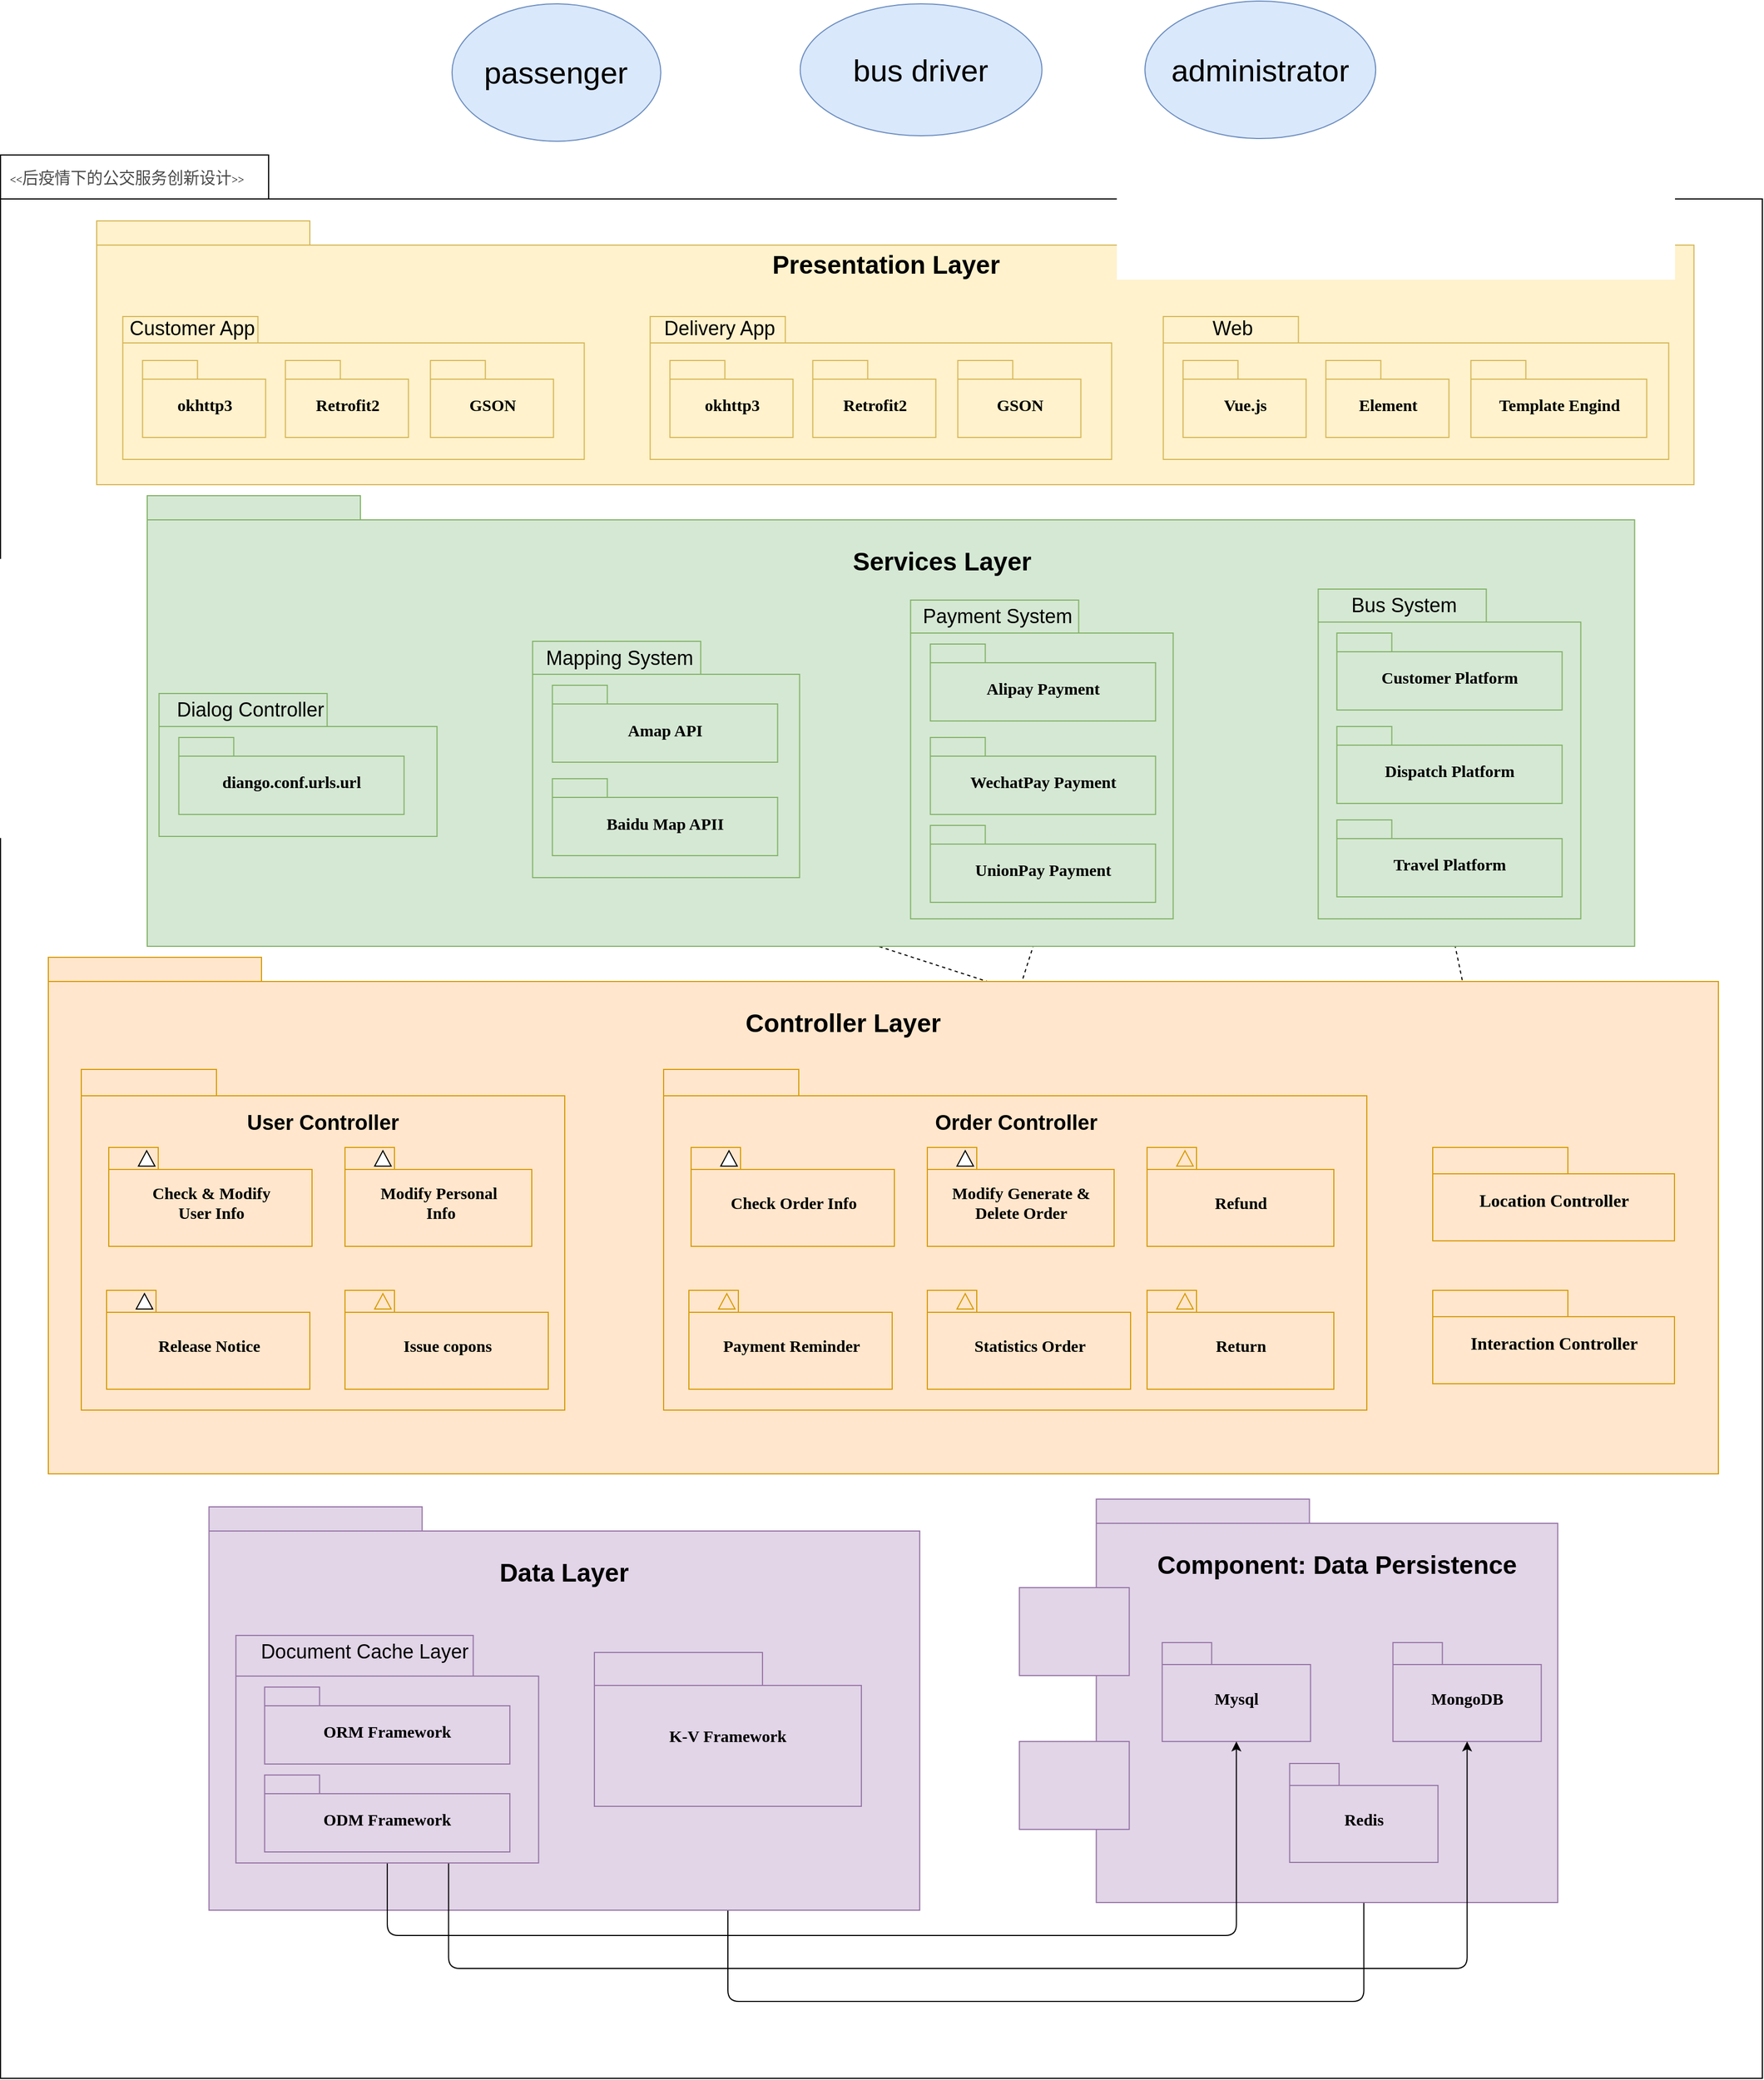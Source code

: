 <mxfile version="13.3.9" type="device"><diagram name="Page-1" id="b5b7bab2-c9e2-2cf4-8b2a-24fd1a2a6d21"><mxGraphModel dx="2365" dy="2982" grid="1" gridSize="10" guides="1" tooltips="1" connect="1" arrows="1" fold="1" page="1" pageScale="1" pageWidth="827" pageHeight="1169" background="#ffffff" math="0" shadow="0"><root><mxCell id="0"/><mxCell id="1" parent="0"/><mxCell id="vegrcV6FzXWkp1clME0I-141" value="" style="shape=folder;fontStyle=1;spacingTop=10;tabWidth=194;tabHeight=22;tabPosition=left;html=1;rounded=0;shadow=0;comic=0;labelBackgroundColor=none;strokeWidth=1;fillColor=#fff2cc;fontFamily=Verdana;fontSize=10;align=center;strokeColor=#d6b656;" vertex="1" parent="1"><mxGeometry x="414" y="160" width="1453.75" height="240" as="geometry"/></mxCell><mxCell id="6e0c8c40b5770093-72" value="" style="shape=folder;fontStyle=1;spacingTop=10;tabWidth=244;tabHeight=40;tabPosition=left;html=1;rounded=0;shadow=0;comic=0;labelBackgroundColor=none;strokeWidth=1;fillColor=none;fontFamily=Verdana;fontSize=10;align=center;" parent="1" vertex="1"><mxGeometry x="326.5" y="100" width="1603.5" height="1750" as="geometry"/></mxCell><mxCell id="6e0c8c40b5770093-73" value="&amp;lt;&amp;lt;&lt;span style=&quot;color: rgb(73 , 73 , 73) ; font-size: 11pt&quot;&gt;后疫情下的公交服务创新设计&lt;/span&gt;&amp;gt;&amp;gt;" style="text;html=1;align=left;verticalAlign=top;spacingTop=-4;fontSize=10;fontFamily=Verdana" parent="1" vertex="1"><mxGeometry x="333.34" y="110" width="233.5" height="20" as="geometry"/></mxCell><mxCell id="vegrcV6FzXWkp1clME0I-1" value="&lt;font style=&quot;font-size: 28px&quot;&gt;passenger&lt;/font&gt;" style="ellipse;whiteSpace=wrap;html=1;fillColor=#dae8fc;strokeColor=#6c8ebf;fontSize=18;" vertex="1" parent="1"><mxGeometry x="737.42" y="-37.5" width="190" height="125" as="geometry"/></mxCell><mxCell id="vegrcV6FzXWkp1clME0I-2" value="&lt;font style=&quot;font-size: 28px&quot;&gt;bus driver&lt;/font&gt;" style="ellipse;whiteSpace=wrap;html=1;fillColor=#dae8fc;strokeColor=#6c8ebf;fontSize=18;" vertex="1" parent="1"><mxGeometry x="1054.33" y="-37.5" width="220" height="120" as="geometry"/></mxCell><mxCell id="vegrcV6FzXWkp1clME0I-3" value="&lt;font style=&quot;font-size: 28px&quot;&gt;administrator&lt;/font&gt;" style="ellipse;whiteSpace=wrap;html=1;fillColor=#dae8fc;strokeColor=#6c8ebf;fontSize=18;" vertex="1" parent="1"><mxGeometry x="1368.08" y="-40" width="210" height="125" as="geometry"/></mxCell><mxCell id="vegrcV6FzXWkp1clME0I-208" value="" style="endArrow=classic;html=1;fontSize=18;exitX=0.5;exitY=1;exitDx=0;exitDy=0;exitPerimeter=0;entryX=0.5;entryY=1;entryDx=0;entryDy=0;entryPerimeter=0;edgeStyle=orthogonalEdgeStyle;" edge="1" parent="1" source="vegrcV6FzXWkp1clME0I-151" target="vegrcV6FzXWkp1clME0I-196"><mxGeometry width="50" height="50" relative="1" as="geometry"><mxPoint x="963.775" y="1673.5" as="sourcePoint"/><mxPoint x="2240.79" y="1560" as="targetPoint"/><Array as="points"><mxPoint x="989" y="1780"/><mxPoint x="1567" y="1780"/></Array></mxGeometry></mxCell><mxCell id="vegrcV6FzXWkp1clME0I-209" value="" style="endArrow=classic;html=1;fontSize=18;exitX=0.5;exitY=1;exitDx=0;exitDy=0;exitPerimeter=0;entryX=0;entryY=0;entryDx=61.5;entryDy=0;entryPerimeter=0;dashed=1;" edge="1" parent="1" source="vegrcV6FzXWkp1clME0I-55" target="vegrcV6FzXWkp1clME0I-122"><mxGeometry width="50" height="50" relative="1" as="geometry"><mxPoint x="1530" y="1120" as="sourcePoint"/><mxPoint x="2800" y="1250" as="targetPoint"/></mxGeometry></mxCell><mxCell id="vegrcV6FzXWkp1clME0I-210" value="" style="endArrow=classic;html=1;fontSize=18;exitX=0.5;exitY=1;exitDx=0;exitDy=0;exitPerimeter=0;dashed=1;" edge="1" parent="1" source="vegrcV6FzXWkp1clME0I-64"><mxGeometry width="50" height="50" relative="1" as="geometry"><mxPoint x="942.25" y="767.5" as="sourcePoint"/><mxPoint x="1690" y="1010" as="targetPoint"/></mxGeometry></mxCell><mxCell id="vegrcV6FzXWkp1clME0I-211" value="" style="endArrow=classic;html=1;fontSize=18;exitX=0.5;exitY=1;exitDx=0;exitDy=0;exitPerimeter=0;entryX=0.46;entryY=0.064;entryDx=0;entryDy=0;entryPerimeter=0;dashed=1;" edge="1" parent="1" source="vegrcV6FzXWkp1clME0I-60" target="vegrcV6FzXWkp1clME0I-101"><mxGeometry width="50" height="50" relative="1" as="geometry"><mxPoint x="942.25" y="767.5" as="sourcePoint"/><mxPoint x="1701.5" y="1013" as="targetPoint"/></mxGeometry></mxCell><mxCell id="vegrcV6FzXWkp1clME0I-144" value="" style="shape=folder;fontStyle=1;spacingTop=10;tabWidth=194;tabHeight=22;tabPosition=left;html=1;rounded=0;shadow=0;comic=0;labelBackgroundColor=none;strokeWidth=1;fillColor=#e1d5e7;fontFamily=Verdana;fontSize=10;align=center;strokeColor=#9673a6;" vertex="1" parent="1"><mxGeometry x="516.22" y="1330" width="646.87" height="367" as="geometry"/></mxCell><mxCell id="vegrcV6FzXWkp1clME0I-145" value="&lt;b&gt;&lt;font style=&quot;font-size: 23px&quot;&gt;Data Layer&lt;/font&gt;&lt;/b&gt;" style="text;html=1;strokeColor=none;fillColor=none;align=center;verticalAlign=middle;whiteSpace=wrap;rounded=0;fontSize=18;" vertex="1" parent="1"><mxGeometry x="728.15" y="1380" width="223" height="20" as="geometry"/></mxCell><mxCell id="vegrcV6FzXWkp1clME0I-150" value="" style="group;" vertex="1" connectable="0" parent="1"><mxGeometry x="855.97" y="1462.5" width="254" height="215" as="geometry"/></mxCell><mxCell id="vegrcV6FzXWkp1clME0I-183" value="" style="shape=folder;fontStyle=1;spacingTop=10;tabWidth=194;tabHeight=22;tabPosition=left;html=1;rounded=0;shadow=0;comic=0;labelBackgroundColor=none;strokeWidth=1;fillColor=#e1d5e7;fontFamily=Verdana;fontSize=10;align=center;strokeColor=#9673a6;" vertex="1" parent="1"><mxGeometry x="1323.78" y="1323" width="420" height="367" as="geometry"/></mxCell><mxCell id="vegrcV6FzXWkp1clME0I-184" value="&lt;b&gt;&lt;font style=&quot;font-size: 23px&quot;&gt;Component: Data Persistence&lt;/font&gt;&lt;/b&gt;" style="text;html=1;strokeColor=none;fillColor=none;align=center;verticalAlign=middle;whiteSpace=wrap;rounded=0;fontSize=18;" vertex="1" parent="1"><mxGeometry x="1343.78" y="1373" width="398.07" height="20" as="geometry"/></mxCell><mxCell id="vegrcV6FzXWkp1clME0I-193" value="&lt;span style=&quot;font-size: 15px&quot;&gt;Mysql&lt;/span&gt;" style="shape=folder;fontStyle=1;spacingTop=10;tabWidth=45;tabHeight=20;tabPosition=left;html=1;rounded=0;shadow=0;comic=0;labelBackgroundColor=none;strokeWidth=1;fontFamily=Verdana;fontSize=10;align=center;fillColor=#e1d5e7;strokeColor=#9673a6;" vertex="1" parent="1"><mxGeometry x="1383.78" y="1453.5" width="135" height="90" as="geometry"/></mxCell><mxCell id="vegrcV6FzXWkp1clME0I-195" value="&lt;span style=&quot;font-size: 15px&quot;&gt;MongoDB&lt;/span&gt;" style="shape=folder;fontStyle=1;spacingTop=10;tabWidth=45;tabHeight=20;tabPosition=left;html=1;rounded=0;shadow=0;comic=0;labelBackgroundColor=none;strokeWidth=1;fontFamily=Verdana;fontSize=10;align=center;fillColor=#e1d5e7;strokeColor=#9673a6;" vertex="1" parent="1"><mxGeometry x="1593.78" y="1453.5" width="135" height="90" as="geometry"/></mxCell><mxCell id="vegrcV6FzXWkp1clME0I-196" value="&lt;span style=&quot;font-size: 15px&quot;&gt;Redis&lt;/span&gt;" style="shape=folder;fontStyle=1;spacingTop=10;tabWidth=45;tabHeight=20;tabPosition=left;html=1;rounded=0;shadow=0;comic=0;labelBackgroundColor=none;strokeWidth=1;fontFamily=Verdana;fontSize=10;align=center;fillColor=#e1d5e7;strokeColor=#9673a6;" vertex="1" parent="1"><mxGeometry x="1499.78" y="1563.5" width="135" height="90" as="geometry"/></mxCell><mxCell id="vegrcV6FzXWkp1clME0I-197" value="" style="rounded=0;whiteSpace=wrap;html=1;fontSize=18;fillColor=#e1d5e7;strokeColor=#9673a6;" vertex="1" parent="1"><mxGeometry x="1253.78" y="1403.5" width="100" height="80" as="geometry"/></mxCell><mxCell id="vegrcV6FzXWkp1clME0I-198" value="" style="rounded=0;whiteSpace=wrap;html=1;fontSize=18;fillColor=#e1d5e7;strokeColor=#9673a6;" vertex="1" parent="1"><mxGeometry x="1253.78" y="1543.5" width="100" height="80" as="geometry"/></mxCell><mxCell id="vegrcV6FzXWkp1clME0I-139" value="" style="shape=folder;fontStyle=1;spacingTop=10;tabWidth=194;tabHeight=22;tabPosition=left;html=1;rounded=0;shadow=0;comic=0;labelBackgroundColor=none;strokeWidth=1;fillColor=#ffe6cc;fontFamily=Verdana;fontSize=10;align=center;strokeColor=#d79b00;" vertex="1" parent="1"><mxGeometry x="370" y="830" width="1520" height="470" as="geometry"/></mxCell><mxCell id="vegrcV6FzXWkp1clME0I-142" value="&lt;b&gt;&lt;font style=&quot;font-size: 23px&quot;&gt;Controller Layer&lt;/font&gt;&lt;/b&gt;" style="text;html=1;strokeColor=none;fillColor=none;align=center;verticalAlign=middle;whiteSpace=wrap;rounded=0;fontSize=18;" vertex="1" parent="1"><mxGeometry x="981.63" y="880" width="223" height="20" as="geometry"/></mxCell><mxCell id="vegrcV6FzXWkp1clME0I-10" value="" style="group" vertex="1" connectable="0" parent="1"><mxGeometry x="437.75" y="220" width="1440" height="222" as="geometry"/></mxCell><mxCell id="vegrcV6FzXWkp1clME0I-41" value="" style="group" vertex="1" connectable="0" parent="vegrcV6FzXWkp1clME0I-10"><mxGeometry x="-50" y="-48" width="1490" height="270" as="geometry"/></mxCell><mxCell id="vegrcV6FzXWkp1clME0I-17" value="" style="group" vertex="1" connectable="0" parent="vegrcV6FzXWkp1clME0I-41"><mxGeometry x="530" y="75" width="420" height="130" as="geometry"/></mxCell><mxCell id="vegrcV6FzXWkp1clME0I-77" value="" style="group" vertex="1" connectable="0" parent="vegrcV6FzXWkp1clME0I-17"><mxGeometry x="-7" width="427" height="130" as="geometry"/></mxCell><mxCell id="vegrcV6FzXWkp1clME0I-18" value="" style="shape=folder;fontStyle=1;spacingTop=10;tabWidth=123;tabHeight=24;tabPosition=left;html=1;rounded=0;shadow=0;comic=0;labelBackgroundColor=none;strokeWidth=1;fontFamily=Verdana;fontSize=10;align=center;fillColor=#fff2cc;strokeColor=#d6b656;" vertex="1" parent="vegrcV6FzXWkp1clME0I-77"><mxGeometry x="7" width="420" height="130" as="geometry"/></mxCell><mxCell id="vegrcV6FzXWkp1clME0I-19" value="&lt;font style=&quot;font-size: 15px&quot;&gt;okhttp3&lt;/font&gt;" style="shape=folder;fontStyle=1;spacingTop=10;tabWidth=50;tabHeight=17;tabPosition=left;html=1;rounded=0;shadow=0;comic=0;labelBackgroundColor=none;strokeWidth=1;fontFamily=Verdana;fontSize=10;align=center;fillColor=#fff2cc;strokeColor=#d6b656;" vertex="1" parent="vegrcV6FzXWkp1clME0I-77"><mxGeometry x="25" y="40" width="112" height="70" as="geometry"/></mxCell><mxCell id="vegrcV6FzXWkp1clME0I-20" value="&lt;font style=&quot;font-size: 15px&quot;&gt;Retrofit2&lt;/font&gt;" style="shape=folder;fontStyle=1;spacingTop=10;tabWidth=50;tabHeight=17;tabPosition=left;html=1;rounded=0;shadow=0;comic=0;labelBackgroundColor=none;strokeWidth=1;fontFamily=Verdana;fontSize=10;align=center;fillColor=#fff2cc;strokeColor=#d6b656;" vertex="1" parent="vegrcV6FzXWkp1clME0I-77"><mxGeometry x="155" y="40" width="112" height="70" as="geometry"/></mxCell><mxCell id="vegrcV6FzXWkp1clME0I-21" value="&lt;font style=&quot;font-size: 15px&quot;&gt;GSON&lt;/font&gt;" style="shape=folder;fontStyle=1;spacingTop=10;tabWidth=50;tabHeight=17;tabPosition=left;html=1;rounded=0;shadow=0;comic=0;labelBackgroundColor=none;strokeWidth=1;fontFamily=Verdana;fontSize=10;align=center;fillColor=#fff2cc;strokeColor=#d6b656;" vertex="1" parent="vegrcV6FzXWkp1clME0I-77"><mxGeometry x="287" y="40" width="112" height="70" as="geometry"/></mxCell><mxCell id="vegrcV6FzXWkp1clME0I-22" value="Delivery App" style="text;html=1;strokeColor=none;fillColor=none;align=center;verticalAlign=middle;whiteSpace=wrap;rounded=0;fontSize=18;" vertex="1" parent="vegrcV6FzXWkp1clME0I-77"><mxGeometry y="1" width="140" height="20" as="geometry"/></mxCell><mxCell id="vegrcV6FzXWkp1clME0I-43" value="&lt;b&gt;&lt;font style=&quot;font-size: 23px&quot;&gt;Presentation Layer&lt;/font&gt;&lt;/b&gt;" style="text;html=1;strokeColor=none;fillColor=none;align=center;verticalAlign=middle;whiteSpace=wrap;rounded=0;fontSize=18;" vertex="1" parent="vegrcV6FzXWkp1clME0I-41"><mxGeometry x="633.5" y="18" width="223" height="20" as="geometry"/></mxCell><mxCell id="vegrcV6FzXWkp1clME0I-76" value="" style="group" vertex="1" connectable="0" parent="vegrcV6FzXWkp1clME0I-41"><mxGeometry x="43" y="75" width="427" height="130" as="geometry"/></mxCell><mxCell id="vegrcV6FzXWkp1clME0I-11" value="" style="shape=folder;fontStyle=1;spacingTop=10;tabWidth=123;tabHeight=24;tabPosition=left;html=1;rounded=0;shadow=0;comic=0;labelBackgroundColor=none;strokeWidth=1;fontFamily=Verdana;fontSize=10;align=center;fillColor=#fff2cc;strokeColor=#d6b656;" vertex="1" parent="vegrcV6FzXWkp1clME0I-76"><mxGeometry x="7" width="420" height="130" as="geometry"/></mxCell><mxCell id="vegrcV6FzXWkp1clME0I-13" value="&lt;font style=&quot;font-size: 15px&quot;&gt;okhttp3&lt;/font&gt;" style="shape=folder;fontStyle=1;spacingTop=10;tabWidth=50;tabHeight=17;tabPosition=left;html=1;rounded=0;shadow=0;comic=0;labelBackgroundColor=none;strokeWidth=1;fontFamily=Verdana;fontSize=10;align=center;fillColor=#fff2cc;strokeColor=#d6b656;" vertex="1" parent="vegrcV6FzXWkp1clME0I-76"><mxGeometry x="25" y="40" width="112" height="70" as="geometry"/></mxCell><mxCell id="vegrcV6FzXWkp1clME0I-14" value="&lt;font style=&quot;font-size: 15px&quot;&gt;Retrofit2&lt;/font&gt;" style="shape=folder;fontStyle=1;spacingTop=10;tabWidth=50;tabHeight=17;tabPosition=left;html=1;rounded=0;shadow=0;comic=0;labelBackgroundColor=none;strokeWidth=1;fontFamily=Verdana;fontSize=10;align=center;fillColor=#fff2cc;strokeColor=#d6b656;" vertex="1" parent="vegrcV6FzXWkp1clME0I-76"><mxGeometry x="155" y="40" width="112" height="70" as="geometry"/></mxCell><mxCell id="vegrcV6FzXWkp1clME0I-15" value="&lt;font style=&quot;font-size: 15px&quot;&gt;GSON&lt;/font&gt;" style="shape=folder;fontStyle=1;spacingTop=10;tabWidth=50;tabHeight=17;tabPosition=left;html=1;rounded=0;shadow=0;comic=0;labelBackgroundColor=none;strokeWidth=1;fontFamily=Verdana;fontSize=10;align=center;fillColor=#fff2cc;strokeColor=#d6b656;" vertex="1" parent="vegrcV6FzXWkp1clME0I-76"><mxGeometry x="287" y="40" width="112" height="70" as="geometry"/></mxCell><mxCell id="vegrcV6FzXWkp1clME0I-16" value="Customer App" style="text;html=1;strokeColor=none;fillColor=none;align=center;verticalAlign=middle;whiteSpace=wrap;rounded=0;fontSize=18;" vertex="1" parent="vegrcV6FzXWkp1clME0I-76"><mxGeometry y="1" width="140" height="20" as="geometry"/></mxCell><mxCell id="vegrcV6FzXWkp1clME0I-78" value="" style="group" vertex="1" connectable="0" parent="vegrcV6FzXWkp1clME0I-41"><mxGeometry x="990" y="75" width="467" height="130" as="geometry"/></mxCell><mxCell id="vegrcV6FzXWkp1clME0I-31" value="" style="shape=folder;fontStyle=1;spacingTop=10;tabWidth=123;tabHeight=24;tabPosition=left;html=1;rounded=0;shadow=0;comic=0;labelBackgroundColor=none;strokeWidth=1;fontFamily=Verdana;fontSize=10;align=center;fillColor=#fff2cc;strokeColor=#d6b656;" vertex="1" parent="vegrcV6FzXWkp1clME0I-78"><mxGeometry x="7" width="460" height="130" as="geometry"/></mxCell><mxCell id="vegrcV6FzXWkp1clME0I-32" value="&lt;font style=&quot;font-size: 15px&quot;&gt;Vue.js&lt;/font&gt;" style="shape=folder;fontStyle=1;spacingTop=10;tabWidth=50;tabHeight=17;tabPosition=left;html=1;rounded=0;shadow=0;comic=0;labelBackgroundColor=none;strokeWidth=1;fontFamily=Verdana;fontSize=10;align=center;fillColor=#fff2cc;strokeColor=#d6b656;" vertex="1" parent="vegrcV6FzXWkp1clME0I-78"><mxGeometry x="25" y="40" width="112" height="70" as="geometry"/></mxCell><mxCell id="vegrcV6FzXWkp1clME0I-33" value="&lt;font style=&quot;font-size: 15px&quot;&gt;Element&lt;/font&gt;" style="shape=folder;fontStyle=1;spacingTop=10;tabWidth=50;tabHeight=17;tabPosition=left;html=1;rounded=0;shadow=0;comic=0;labelBackgroundColor=none;strokeWidth=1;fontFamily=Verdana;fontSize=10;align=center;fillColor=#fff2cc;strokeColor=#d6b656;" vertex="1" parent="vegrcV6FzXWkp1clME0I-78"><mxGeometry x="155" y="40" width="112" height="70" as="geometry"/></mxCell><mxCell id="vegrcV6FzXWkp1clME0I-34" value="&lt;font style=&quot;font-size: 15px&quot;&gt;Template Engind&lt;/font&gt;" style="shape=folder;fontStyle=1;spacingTop=10;tabWidth=50;tabHeight=17;tabPosition=left;html=1;rounded=0;shadow=0;comic=0;labelBackgroundColor=none;strokeWidth=1;fontFamily=Verdana;fontSize=10;align=center;fillColor=#fff2cc;strokeColor=#d6b656;" vertex="1" parent="vegrcV6FzXWkp1clME0I-78"><mxGeometry x="287" y="40" width="160" height="70" as="geometry"/></mxCell><mxCell id="vegrcV6FzXWkp1clME0I-35" value="Web" style="text;html=1;strokeColor=none;fillColor=none;align=center;verticalAlign=middle;whiteSpace=wrap;rounded=0;fontSize=18;" vertex="1" parent="vegrcV6FzXWkp1clME0I-78"><mxGeometry y="1" width="140" height="20" as="geometry"/></mxCell><mxCell id="vegrcV6FzXWkp1clME0I-140" value="" style="shape=folder;fontStyle=1;spacingTop=10;tabWidth=194;tabHeight=22;tabPosition=left;html=1;rounded=0;shadow=0;comic=0;labelBackgroundColor=none;strokeWidth=1;fillColor=#d5e8d4;fontFamily=Verdana;fontSize=10;align=center;strokeColor=#82b366;" vertex="1" parent="1"><mxGeometry x="460" y="410" width="1353.75" height="410" as="geometry"/></mxCell><mxCell id="vegrcV6FzXWkp1clME0I-71" value="&lt;b&gt;&lt;font style=&quot;font-size: 23px&quot;&gt;Services Layer&lt;/font&gt;&lt;/b&gt;" style="text;html=1;strokeColor=none;fillColor=none;align=center;verticalAlign=middle;whiteSpace=wrap;rounded=0;fontSize=18;" vertex="1" parent="1"><mxGeometry x="1072.25" y="460" width="223" height="20" as="geometry"/></mxCell><mxCell id="vegrcV6FzXWkp1clME0I-72" value="" style="group" vertex="1" connectable="0" parent="1"><mxGeometry x="463.75" y="590" width="260" height="130" as="geometry"/></mxCell><mxCell id="vegrcV6FzXWkp1clME0I-50" value="" style="shape=folder;fontStyle=1;spacingTop=10;tabWidth=153;tabHeight=30;tabPosition=left;html=1;rounded=0;shadow=0;comic=0;labelBackgroundColor=none;strokeWidth=1;fontFamily=Verdana;fontSize=10;align=center;fillColor=#d5e8d4;strokeColor=#82b366;" vertex="1" parent="vegrcV6FzXWkp1clME0I-72"><mxGeometry x="7" width="253" height="130" as="geometry"/></mxCell><mxCell id="vegrcV6FzXWkp1clME0I-51" value="&lt;font style=&quot;font-size: 15px&quot;&gt;diango.conf.urls.url&lt;/font&gt;" style="shape=folder;fontStyle=1;spacingTop=10;tabWidth=50;tabHeight=17;tabPosition=left;html=1;rounded=0;shadow=0;comic=0;labelBackgroundColor=none;strokeWidth=1;fontFamily=Verdana;fontSize=10;align=center;fillColor=#d5e8d4;strokeColor=#82b366;" vertex="1" parent="vegrcV6FzXWkp1clME0I-72"><mxGeometry x="25" y="40" width="205" height="70" as="geometry"/></mxCell><mxCell id="vegrcV6FzXWkp1clME0I-54" value="Dialog Controller" style="text;html=1;strokeColor=none;fillColor=none;align=center;verticalAlign=middle;whiteSpace=wrap;rounded=0;fontSize=18;" vertex="1" parent="vegrcV6FzXWkp1clME0I-72"><mxGeometry y="5" width="180" height="20" as="geometry"/></mxCell><mxCell id="vegrcV6FzXWkp1clME0I-73" value="" style="group" vertex="1" connectable="0" parent="1"><mxGeometry x="799.75" y="542.5" width="254" height="215" as="geometry"/></mxCell><mxCell id="vegrcV6FzXWkp1clME0I-55" value="" style="shape=folder;fontStyle=1;spacingTop=10;tabWidth=153;tabHeight=30;tabPosition=left;html=1;rounded=0;shadow=0;comic=0;labelBackgroundColor=none;strokeWidth=1;fontFamily=Verdana;fontSize=10;align=center;fillColor=#d5e8d4;strokeColor=#82b366;" vertex="1" parent="vegrcV6FzXWkp1clME0I-73"><mxGeometry x="11" width="243" height="215" as="geometry"/></mxCell><mxCell id="vegrcV6FzXWkp1clME0I-56" value="&lt;font style=&quot;font-size: 15px&quot;&gt;Amap API&lt;/font&gt;" style="shape=folder;fontStyle=1;spacingTop=10;tabWidth=50;tabHeight=17;tabPosition=left;html=1;rounded=0;shadow=0;comic=0;labelBackgroundColor=none;strokeWidth=1;fontFamily=Verdana;fontSize=10;align=center;fillColor=#d5e8d4;strokeColor=#82b366;" vertex="1" parent="vegrcV6FzXWkp1clME0I-73"><mxGeometry x="29" y="40" width="205" height="70" as="geometry"/></mxCell><mxCell id="vegrcV6FzXWkp1clME0I-57" value="Mapping System" style="text;html=1;strokeColor=none;fillColor=none;align=center;verticalAlign=middle;whiteSpace=wrap;rounded=0;fontSize=18;" vertex="1" parent="vegrcV6FzXWkp1clME0I-73"><mxGeometry y="5" width="180" height="20" as="geometry"/></mxCell><mxCell id="vegrcV6FzXWkp1clME0I-58" value="&lt;font style=&quot;font-size: 15px&quot;&gt;Baidu Map APII&lt;/font&gt;" style="shape=folder;fontStyle=1;spacingTop=10;tabWidth=50;tabHeight=17;tabPosition=left;html=1;rounded=0;shadow=0;comic=0;labelBackgroundColor=none;strokeWidth=1;fontFamily=Verdana;fontSize=10;align=center;fillColor=#d5e8d4;strokeColor=#82b366;" vertex="1" parent="vegrcV6FzXWkp1clME0I-73"><mxGeometry x="29" y="125" width="205" height="70" as="geometry"/></mxCell><mxCell id="vegrcV6FzXWkp1clME0I-74" value="" style="group" vertex="1" connectable="0" parent="1"><mxGeometry x="1143.75" y="505" width="250" height="290" as="geometry"/></mxCell><mxCell id="vegrcV6FzXWkp1clME0I-60" value="" style="shape=folder;fontStyle=1;spacingTop=10;tabWidth=153;tabHeight=30;tabPosition=left;html=1;rounded=0;shadow=0;comic=0;labelBackgroundColor=none;strokeWidth=1;fontFamily=Verdana;fontSize=10;align=center;fillColor=#d5e8d4;strokeColor=#82b366;" vertex="1" parent="vegrcV6FzXWkp1clME0I-74"><mxGeometry x="11" width="239" height="290" as="geometry"/></mxCell><mxCell id="vegrcV6FzXWkp1clME0I-61" value="&lt;font style=&quot;font-size: 15px&quot;&gt;Alipay Payment&lt;/font&gt;" style="shape=folder;fontStyle=1;spacingTop=10;tabWidth=50;tabHeight=17;tabPosition=left;html=1;rounded=0;shadow=0;comic=0;labelBackgroundColor=none;strokeWidth=1;fontFamily=Verdana;fontSize=10;align=center;fillColor=#d5e8d4;strokeColor=#82b366;" vertex="1" parent="vegrcV6FzXWkp1clME0I-74"><mxGeometry x="29" y="40" width="205" height="70" as="geometry"/></mxCell><mxCell id="vegrcV6FzXWkp1clME0I-62" value="Payment System" style="text;html=1;strokeColor=none;fillColor=none;align=center;verticalAlign=middle;whiteSpace=wrap;rounded=0;fontSize=18;" vertex="1" parent="vegrcV6FzXWkp1clME0I-74"><mxGeometry y="5" width="180" height="20" as="geometry"/></mxCell><mxCell id="vegrcV6FzXWkp1clME0I-63" value="&lt;font style=&quot;font-size: 15px&quot;&gt;WechatPay Payment&lt;/font&gt;" style="shape=folder;fontStyle=1;spacingTop=10;tabWidth=50;tabHeight=17;tabPosition=left;html=1;rounded=0;shadow=0;comic=0;labelBackgroundColor=none;strokeWidth=1;fontFamily=Verdana;fontSize=10;align=center;fillColor=#d5e8d4;strokeColor=#82b366;" vertex="1" parent="vegrcV6FzXWkp1clME0I-74"><mxGeometry x="29" y="125" width="205" height="70" as="geometry"/></mxCell><mxCell id="vegrcV6FzXWkp1clME0I-68" value="&lt;font style=&quot;font-size: 15px&quot;&gt;UnionPay Payment&lt;/font&gt;" style="shape=folder;fontStyle=1;spacingTop=10;tabWidth=50;tabHeight=17;tabPosition=left;html=1;rounded=0;shadow=0;comic=0;labelBackgroundColor=none;strokeWidth=1;fontFamily=Verdana;fontSize=10;align=center;fillColor=#d5e8d4;strokeColor=#82b366;" vertex="1" parent="vegrcV6FzXWkp1clME0I-74"><mxGeometry x="29" y="205" width="205" height="70" as="geometry"/></mxCell><mxCell id="vegrcV6FzXWkp1clME0I-206" value="" style="endArrow=classic;html=1;fontSize=18;exitX=0.75;exitY=1;exitDx=0;exitDy=0;exitPerimeter=0;entryX=0.5;entryY=1;entryDx=0;entryDy=0;entryPerimeter=0;edgeStyle=orthogonalEdgeStyle;" edge="1" parent="1" source="vegrcV6FzXWkp1clME0I-169" target="vegrcV6FzXWkp1clME0I-195"><mxGeometry width="50" height="50" relative="1" as="geometry"><mxPoint x="763.888" y="1633.5" as="sourcePoint"/><mxPoint x="1886.71" y="1600" as="targetPoint"/><Array as="points"><mxPoint x="734" y="1750"/><mxPoint x="1661" y="1750"/></Array></mxGeometry></mxCell><mxCell id="vegrcV6FzXWkp1clME0I-205" value="" style="endArrow=classic;html=1;fontSize=18;exitX=0.5;exitY=1;exitDx=0;exitDy=0;exitPerimeter=0;entryX=0.5;entryY=1;entryDx=0;entryDy=0;entryPerimeter=0;edgeStyle=orthogonalEdgeStyle;" edge="1" parent="1" source="vegrcV6FzXWkp1clME0I-148" target="vegrcV6FzXWkp1clME0I-193"><mxGeometry width="50" height="50" relative="1" as="geometry"><mxPoint x="723.78" y="1770" as="sourcePoint"/><mxPoint x="773.78" y="1720" as="targetPoint"/><Array as="points"><mxPoint x="679" y="1720"/><mxPoint x="1451" y="1720"/></Array></mxGeometry></mxCell><mxCell id="vegrcV6FzXWkp1clME0I-151" value="&lt;span style=&quot;font-size: 15px&quot;&gt;K-V Framework&lt;/span&gt;" style="shape=folder;fontStyle=1;spacingTop=10;tabWidth=153;tabHeight=30;tabPosition=left;html=1;rounded=0;shadow=0;comic=0;labelBackgroundColor=none;strokeWidth=1;fontFamily=Verdana;fontSize=10;align=center;fillColor=#e1d5e7;strokeColor=#9673a6;" vertex="1" parent="1"><mxGeometry x="866.97" y="1462.5" width="243" height="140" as="geometry"/></mxCell><mxCell id="vegrcV6FzXWkp1clME0I-147" value="" style="shape=folder;fontStyle=1;spacingTop=10;tabWidth=216;tabHeight=37;tabPosition=left;html=1;rounded=0;shadow=0;comic=0;labelBackgroundColor=none;strokeWidth=1;fontFamily=Verdana;fontSize=10;align=center;fillColor=#e1d5e7;strokeColor=#9673a6;" vertex="1" parent="1"><mxGeometry x="540.71" y="1447" width="275.5" height="207" as="geometry"/></mxCell><mxCell id="vegrcV6FzXWkp1clME0I-148" value="&lt;font style=&quot;font-size: 15px&quot;&gt;ORM Framework&lt;/font&gt;" style="shape=folder;fontStyle=1;spacingTop=10;tabWidth=50;tabHeight=17;tabPosition=left;html=1;rounded=0;shadow=0;comic=0;labelBackgroundColor=none;strokeWidth=1;fontFamily=Verdana;fontSize=10;align=center;fillColor=#e1d5e7;strokeColor=#9673a6;" vertex="1" parent="1"><mxGeometry x="566.843" y="1494" width="223.229" height="70" as="geometry"/></mxCell><mxCell id="vegrcV6FzXWkp1clME0I-149" value="Document Cache Layer" style="text;html=1;align=center;verticalAlign=middle;whiteSpace=wrap;rounded=0;fontSize=18;" vertex="1" parent="1"><mxGeometry x="533.09" y="1452" width="250.452" height="20" as="geometry"/></mxCell><mxCell id="vegrcV6FzXWkp1clME0I-169" value="&lt;font style=&quot;font-size: 15px&quot;&gt;ODM Framework&lt;/font&gt;" style="shape=folder;fontStyle=1;spacingTop=10;tabWidth=50;tabHeight=17;tabPosition=left;html=1;rounded=0;shadow=0;comic=0;labelBackgroundColor=none;strokeWidth=1;fontFamily=Verdana;fontSize=10;align=center;fillColor=#e1d5e7;strokeColor=#9673a6;" vertex="1" parent="1"><mxGeometry x="566.843" y="1574" width="223.229" height="70" as="geometry"/></mxCell><mxCell id="vegrcV6FzXWkp1clME0I-122" value="&lt;font style=&quot;font-size: 16px&quot;&gt;Location Controller&lt;/font&gt;" style="shape=folder;fontStyle=1;spacingTop=10;tabWidth=123;tabHeight=24;tabPosition=left;html=1;rounded=0;shadow=0;comic=0;labelBackgroundColor=none;strokeWidth=1;fontFamily=Verdana;fontSize=10;align=center;fillColor=#ffe6cc;strokeColor=#d79b00;" vertex="1" parent="1"><mxGeometry x="1630" y="1003" width="220" height="85" as="geometry"/></mxCell><mxCell id="vegrcV6FzXWkp1clME0I-124" value="&lt;font style=&quot;font-size: 16px&quot;&gt;Interaction Controller&lt;/font&gt;" style="shape=folder;fontStyle=1;spacingTop=10;tabWidth=123;tabHeight=24;tabPosition=left;html=1;rounded=0;shadow=0;comic=0;labelBackgroundColor=none;strokeWidth=1;fontFamily=Verdana;fontSize=10;align=center;fillColor=#ffe6cc;strokeColor=#d79b00;" vertex="1" parent="1"><mxGeometry x="1630" y="1133" width="220" height="85" as="geometry"/></mxCell><mxCell id="vegrcV6FzXWkp1clME0I-101" value="" style="shape=folder;fontStyle=1;spacingTop=10;tabWidth=123;tabHeight=24;tabPosition=left;html=1;rounded=0;shadow=0;comic=0;labelBackgroundColor=none;strokeWidth=1;fontFamily=Verdana;fontSize=10;align=center;fillColor=#ffe6cc;strokeColor=#d79b00;" vertex="1" parent="1"><mxGeometry x="930" y="932" width="640" height="310" as="geometry"/></mxCell><mxCell id="vegrcV6FzXWkp1clME0I-105" value="" style="group" vertex="1" connectable="0" parent="1"><mxGeometry x="1170" y="1003" width="185" height="90" as="geometry"/></mxCell><mxCell id="vegrcV6FzXWkp1clME0I-106" value="&lt;font style=&quot;font-size: 15px&quot;&gt;Modify Generate &amp;amp; &lt;br&gt;Delete Order&lt;br&gt;&lt;/font&gt;" style="shape=folder;fontStyle=1;spacingTop=10;tabWidth=45;tabHeight=20;tabPosition=left;html=1;rounded=0;shadow=0;comic=0;labelBackgroundColor=none;strokeWidth=1;fontFamily=Verdana;fontSize=10;align=center;fillColor=#ffe6cc;strokeColor=#d79b00;" vertex="1" parent="vegrcV6FzXWkp1clME0I-105"><mxGeometry width="170" height="90" as="geometry"/></mxCell><mxCell id="vegrcV6FzXWkp1clME0I-107" value="" style="verticalLabelPosition=bottom;verticalAlign=top;html=1;shape=mxgraph.basic.acute_triangle;dx=0.5;fontSize=18;" vertex="1" parent="vegrcV6FzXWkp1clME0I-105"><mxGeometry x="27" y="3" width="15" height="14" as="geometry"/></mxCell><mxCell id="vegrcV6FzXWkp1clME0I-114" value="&lt;b&gt;&lt;font style=&quot;font-size: 19px&quot;&gt;Order Controller&lt;/font&gt;&lt;/b&gt;" style="text;html=1;strokeColor=none;fillColor=none;align=center;verticalAlign=middle;whiteSpace=wrap;rounded=0;fontSize=18;" vertex="1" parent="1"><mxGeometry x="1161" y="971" width="180" height="20" as="geometry"/></mxCell><mxCell id="vegrcV6FzXWkp1clME0I-79" value="" style="shape=folder;fontStyle=1;spacingTop=10;tabWidth=123;tabHeight=24;tabPosition=left;html=1;rounded=0;shadow=0;comic=0;labelBackgroundColor=none;strokeWidth=1;fontFamily=Verdana;fontSize=10;align=center;fillColor=#ffe6cc;strokeColor=#d79b00;" vertex="1" parent="1"><mxGeometry x="400" y="932" width="440" height="310" as="geometry"/></mxCell><mxCell id="vegrcV6FzXWkp1clME0I-90" value="" style="group" vertex="1" connectable="0" parent="1"><mxGeometry x="640" y="1003" width="185" height="90" as="geometry"/></mxCell><mxCell id="vegrcV6FzXWkp1clME0I-91" value="&lt;font style=&quot;font-size: 15px&quot;&gt;Modify Personal&lt;br&gt;&amp;nbsp;Info&lt;br&gt;&lt;/font&gt;" style="shape=folder;fontStyle=1;spacingTop=10;tabWidth=45;tabHeight=20;tabPosition=left;html=1;rounded=0;shadow=0;comic=0;labelBackgroundColor=none;strokeWidth=1;fontFamily=Verdana;fontSize=10;align=center;fillColor=#ffe6cc;strokeColor=#d79b00;" vertex="1" parent="vegrcV6FzXWkp1clME0I-90"><mxGeometry width="170" height="90" as="geometry"/></mxCell><mxCell id="vegrcV6FzXWkp1clME0I-92" value="" style="verticalLabelPosition=bottom;verticalAlign=top;html=1;shape=mxgraph.basic.acute_triangle;dx=0.5;fontSize=18;" vertex="1" parent="vegrcV6FzXWkp1clME0I-90"><mxGeometry x="27" y="3" width="15" height="14" as="geometry"/></mxCell><mxCell id="vegrcV6FzXWkp1clME0I-99" value="&lt;b&gt;&lt;font style=&quot;font-size: 19px&quot;&gt;User Controller&lt;/font&gt;&lt;/b&gt;" style="text;html=1;strokeColor=none;fillColor=none;align=center;verticalAlign=middle;whiteSpace=wrap;rounded=0;fontSize=18;" vertex="1" parent="1"><mxGeometry x="530" y="971" width="180" height="20" as="geometry"/></mxCell><mxCell id="vegrcV6FzXWkp1clME0I-80" value="&lt;font style=&quot;font-size: 15px&quot;&gt;Check &amp;amp; Modify &lt;br&gt;User Info&lt;/font&gt;" style="shape=folder;fontStyle=1;spacingTop=10;tabWidth=45;tabHeight=20;tabPosition=left;html=1;rounded=0;shadow=0;comic=0;labelBackgroundColor=none;strokeWidth=1;fontFamily=Verdana;fontSize=10;align=center;fillColor=#ffe6cc;strokeColor=#d79b00;" vertex="1" parent="1"><mxGeometry x="425" y="1003" width="185" height="90" as="geometry"/></mxCell><mxCell id="vegrcV6FzXWkp1clME0I-84" value="" style="verticalLabelPosition=bottom;verticalAlign=top;html=1;shape=mxgraph.basic.acute_triangle;dx=0.5;fontSize=18;" vertex="1" parent="1"><mxGeometry x="452" y="1006" width="15" height="14" as="geometry"/></mxCell><mxCell id="vegrcV6FzXWkp1clME0I-94" value="&lt;font style=&quot;font-size: 15px&quot;&gt;Release Notice&lt;/font&gt;" style="shape=folder;fontStyle=1;spacingTop=10;tabWidth=45;tabHeight=20;tabPosition=left;html=1;rounded=0;shadow=0;comic=0;labelBackgroundColor=none;strokeWidth=1;fontFamily=Verdana;fontSize=10;align=center;fillColor=#ffe6cc;strokeColor=#d79b00;" vertex="1" parent="1"><mxGeometry x="423" y="1133" width="185" height="90" as="geometry"/></mxCell><mxCell id="vegrcV6FzXWkp1clME0I-95" value="" style="verticalLabelPosition=bottom;verticalAlign=top;html=1;shape=mxgraph.basic.acute_triangle;dx=0.5;fontSize=18;" vertex="1" parent="1"><mxGeometry x="450" y="1136" width="15" height="14" as="geometry"/></mxCell><mxCell id="vegrcV6FzXWkp1clME0I-97" value="&lt;font style=&quot;font-size: 15px&quot;&gt;Issue copons&lt;/font&gt;" style="shape=folder;fontStyle=1;spacingTop=10;tabWidth=45;tabHeight=20;tabPosition=left;html=1;rounded=0;shadow=0;comic=0;labelBackgroundColor=none;strokeWidth=1;fontFamily=Verdana;fontSize=10;align=center;fillColor=#ffe6cc;strokeColor=#d79b00;" vertex="1" parent="1"><mxGeometry x="640" y="1133" width="185" height="90" as="geometry"/></mxCell><mxCell id="vegrcV6FzXWkp1clME0I-98" value="" style="verticalLabelPosition=bottom;verticalAlign=top;html=1;shape=mxgraph.basic.acute_triangle;dx=0.5;fontSize=18;fillColor=#ffe6cc;strokeColor=#d79b00;" vertex="1" parent="1"><mxGeometry x="667" y="1136" width="15" height="14" as="geometry"/></mxCell><mxCell id="vegrcV6FzXWkp1clME0I-103" value="&lt;span style=&quot;font-size: 15px&quot;&gt;Check Order Info&lt;/span&gt;" style="shape=folder;fontStyle=1;spacingTop=10;tabWidth=45;tabHeight=20;tabPosition=left;html=1;rounded=0;shadow=0;comic=0;labelBackgroundColor=none;strokeWidth=1;fontFamily=Verdana;fontSize=10;align=center;fillColor=#ffe6cc;strokeColor=#d79b00;" vertex="1" parent="1"><mxGeometry x="955" y="1003" width="185" height="90" as="geometry"/></mxCell><mxCell id="vegrcV6FzXWkp1clME0I-104" value="" style="verticalLabelPosition=bottom;verticalAlign=top;html=1;shape=mxgraph.basic.acute_triangle;dx=0.5;fontSize=18;" vertex="1" parent="1"><mxGeometry x="982" y="1006" width="15" height="14" as="geometry"/></mxCell><mxCell id="vegrcV6FzXWkp1clME0I-116" value="&lt;font style=&quot;font-size: 15px&quot;&gt;Refund&lt;br&gt;&lt;/font&gt;" style="shape=folder;fontStyle=1;spacingTop=10;tabWidth=45;tabHeight=20;tabPosition=left;html=1;rounded=0;shadow=0;comic=0;labelBackgroundColor=none;strokeWidth=1;fontFamily=Verdana;fontSize=10;align=center;fillColor=#ffe6cc;strokeColor=#d79b00;" vertex="1" parent="1"><mxGeometry x="1370" y="1003" width="170" height="90" as="geometry"/></mxCell><mxCell id="vegrcV6FzXWkp1clME0I-117" value="" style="verticalLabelPosition=bottom;verticalAlign=top;html=1;shape=mxgraph.basic.acute_triangle;dx=0.5;fontSize=18;fillColor=#ffe6cc;strokeColor=#d79b00;" vertex="1" parent="1"><mxGeometry x="1397" y="1006" width="15" height="14" as="geometry"/></mxCell><mxCell id="vegrcV6FzXWkp1clME0I-119" value="&lt;font style=&quot;font-size: 15px&quot;&gt;Return&lt;br&gt;&lt;/font&gt;" style="shape=folder;fontStyle=1;spacingTop=10;tabWidth=45;tabHeight=20;tabPosition=left;html=1;rounded=0;shadow=0;comic=0;labelBackgroundColor=none;strokeWidth=1;fontFamily=Verdana;fontSize=10;align=center;fillColor=#ffe6cc;strokeColor=#d79b00;" vertex="1" parent="1"><mxGeometry x="1370" y="1133" width="170" height="90" as="geometry"/></mxCell><mxCell id="vegrcV6FzXWkp1clME0I-120" value="" style="verticalLabelPosition=bottom;verticalAlign=top;html=1;shape=mxgraph.basic.acute_triangle;dx=0.5;fontSize=18;fillColor=#ffe6cc;strokeColor=#d79b00;" vertex="1" parent="1"><mxGeometry x="1397" y="1136" width="15" height="14" as="geometry"/></mxCell><mxCell id="vegrcV6FzXWkp1clME0I-112" value="&lt;font style=&quot;font-size: 15px&quot;&gt;Statistics Order&lt;/font&gt;" style="shape=folder;fontStyle=1;spacingTop=10;tabWidth=45;tabHeight=20;tabPosition=left;html=1;rounded=0;shadow=0;comic=0;labelBackgroundColor=none;strokeWidth=1;fontFamily=Verdana;fontSize=10;align=center;fillColor=#ffe6cc;strokeColor=#d79b00;" vertex="1" parent="1"><mxGeometry x="1170" y="1133" width="185" height="90" as="geometry"/></mxCell><mxCell id="vegrcV6FzXWkp1clME0I-113" value="" style="verticalLabelPosition=bottom;verticalAlign=top;html=1;shape=mxgraph.basic.acute_triangle;dx=0.5;fontSize=18;fillColor=#ffe6cc;strokeColor=#d79b00;" vertex="1" parent="1"><mxGeometry x="1197" y="1136" width="15" height="14" as="geometry"/></mxCell><mxCell id="vegrcV6FzXWkp1clME0I-109" value="&lt;font style=&quot;font-size: 15px&quot;&gt;Payment Reminder&lt;/font&gt;" style="shape=folder;fontStyle=1;spacingTop=10;tabWidth=45;tabHeight=20;tabPosition=left;html=1;rounded=0;shadow=0;comic=0;labelBackgroundColor=none;strokeWidth=1;fontFamily=Verdana;fontSize=10;align=center;fillColor=#ffe6cc;strokeColor=#d79b00;" vertex="1" parent="1"><mxGeometry x="953" y="1133" width="185" height="90" as="geometry"/></mxCell><mxCell id="vegrcV6FzXWkp1clME0I-110" value="" style="verticalLabelPosition=bottom;verticalAlign=top;html=1;shape=mxgraph.basic.acute_triangle;dx=0.5;fontSize=18;fillColor=#ffe6cc;strokeColor=#d79b00;" vertex="1" parent="1"><mxGeometry x="980" y="1136" width="15" height="14" as="geometry"/></mxCell><mxCell id="vegrcV6FzXWkp1clME0I-64" value="" style="shape=folder;fontStyle=1;spacingTop=10;tabWidth=153;tabHeight=30;tabPosition=left;html=1;rounded=0;shadow=0;comic=0;labelBackgroundColor=none;strokeWidth=1;fontFamily=Verdana;fontSize=10;align=center;fillColor=#d5e8d4;strokeColor=#82b366;" vertex="1" parent="1"><mxGeometry x="1525.75" y="495" width="239" height="300" as="geometry"/></mxCell><mxCell id="vegrcV6FzXWkp1clME0I-65" value="&lt;font style=&quot;font-size: 15px&quot;&gt;Customer Platform&lt;/font&gt;" style="shape=folder;fontStyle=1;spacingTop=10;tabWidth=50;tabHeight=17;tabPosition=left;html=1;rounded=0;shadow=0;comic=0;labelBackgroundColor=none;strokeWidth=1;fontFamily=Verdana;fontSize=10;align=center;fillColor=#d5e8d4;strokeColor=#82b366;" vertex="1" parent="1"><mxGeometry x="1542.75" y="535" width="205" height="70" as="geometry"/></mxCell><mxCell id="vegrcV6FzXWkp1clME0I-66" value="Bus System" style="text;html=1;strokeColor=none;fillColor=none;align=center;verticalAlign=middle;whiteSpace=wrap;rounded=0;fontSize=18;" vertex="1" parent="1"><mxGeometry x="1513.75" y="500" width="180" height="20" as="geometry"/></mxCell><mxCell id="vegrcV6FzXWkp1clME0I-67" value="&lt;font style=&quot;font-size: 15px&quot;&gt;Dispatch Platform&lt;/font&gt;" style="shape=folder;fontStyle=1;spacingTop=10;tabWidth=50;tabHeight=17;tabPosition=left;html=1;rounded=0;shadow=0;comic=0;labelBackgroundColor=none;strokeWidth=1;fontFamily=Verdana;fontSize=10;align=center;fillColor=#d5e8d4;strokeColor=#82b366;" vertex="1" parent="1"><mxGeometry x="1542.75" y="620" width="205" height="70" as="geometry"/></mxCell><mxCell id="vegrcV6FzXWkp1clME0I-69" value="&lt;font style=&quot;font-size: 15px&quot;&gt;Travel Platform&lt;/font&gt;" style="shape=folder;fontStyle=1;spacingTop=10;tabWidth=50;tabHeight=17;tabPosition=left;html=1;rounded=0;shadow=0;comic=0;labelBackgroundColor=none;strokeWidth=1;fontFamily=Verdana;fontSize=10;align=center;fillColor=#d5e8d4;strokeColor=#82b366;" vertex="1" parent="1"><mxGeometry x="1542.75" y="705" width="205" height="70" as="geometry"/></mxCell></root></mxGraphModel></diagram></mxfile>